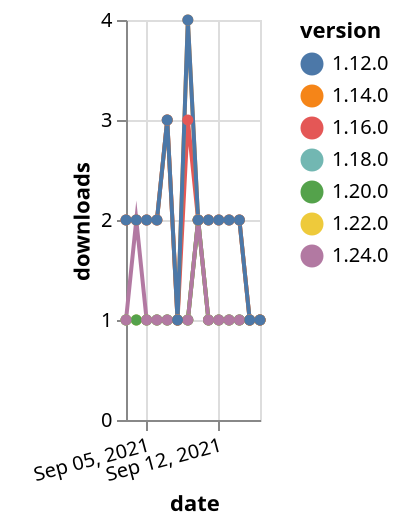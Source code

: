 {"$schema": "https://vega.github.io/schema/vega-lite/v5.json", "description": "A simple bar chart with embedded data.", "data": {"values": [{"date": "2021-09-03", "total": 230, "delta": 1, "version": "1.18.0"}, {"date": "2021-09-04", "total": 231, "delta": 1, "version": "1.18.0"}, {"date": "2021-09-05", "total": 232, "delta": 1, "version": "1.18.0"}, {"date": "2021-09-06", "total": 233, "delta": 1, "version": "1.18.0"}, {"date": "2021-09-07", "total": 234, "delta": 1, "version": "1.18.0"}, {"date": "2021-09-08", "total": 235, "delta": 1, "version": "1.18.0"}, {"date": "2021-09-09", "total": 236, "delta": 1, "version": "1.18.0"}, {"date": "2021-09-10", "total": 238, "delta": 2, "version": "1.18.0"}, {"date": "2021-09-11", "total": 239, "delta": 1, "version": "1.18.0"}, {"date": "2021-09-12", "total": 240, "delta": 1, "version": "1.18.0"}, {"date": "2021-09-13", "total": 241, "delta": 1, "version": "1.18.0"}, {"date": "2021-09-14", "total": 242, "delta": 1, "version": "1.18.0"}, {"date": "2021-09-15", "total": 243, "delta": 1, "version": "1.18.0"}, {"date": "2021-09-16", "total": 244, "delta": 1, "version": "1.18.0"}, {"date": "2021-09-03", "total": 177, "delta": 1, "version": "1.22.0"}, {"date": "2021-09-04", "total": 178, "delta": 1, "version": "1.22.0"}, {"date": "2021-09-05", "total": 179, "delta": 1, "version": "1.22.0"}, {"date": "2021-09-06", "total": 180, "delta": 1, "version": "1.22.0"}, {"date": "2021-09-07", "total": 181, "delta": 1, "version": "1.22.0"}, {"date": "2021-09-08", "total": 182, "delta": 1, "version": "1.22.0"}, {"date": "2021-09-09", "total": 183, "delta": 1, "version": "1.22.0"}, {"date": "2021-09-10", "total": 185, "delta": 2, "version": "1.22.0"}, {"date": "2021-09-11", "total": 186, "delta": 1, "version": "1.22.0"}, {"date": "2021-09-12", "total": 187, "delta": 1, "version": "1.22.0"}, {"date": "2021-09-13", "total": 188, "delta": 1, "version": "1.22.0"}, {"date": "2021-09-14", "total": 189, "delta": 1, "version": "1.22.0"}, {"date": "2021-09-15", "total": 190, "delta": 1, "version": "1.22.0"}, {"date": "2021-09-16", "total": 191, "delta": 1, "version": "1.22.0"}, {"date": "2021-09-03", "total": 189, "delta": 1, "version": "1.20.0"}, {"date": "2021-09-04", "total": 190, "delta": 1, "version": "1.20.0"}, {"date": "2021-09-05", "total": 191, "delta": 1, "version": "1.20.0"}, {"date": "2021-09-06", "total": 192, "delta": 1, "version": "1.20.0"}, {"date": "2021-09-07", "total": 193, "delta": 1, "version": "1.20.0"}, {"date": "2021-09-08", "total": 194, "delta": 1, "version": "1.20.0"}, {"date": "2021-09-09", "total": 195, "delta": 1, "version": "1.20.0"}, {"date": "2021-09-10", "total": 197, "delta": 2, "version": "1.20.0"}, {"date": "2021-09-11", "total": 198, "delta": 1, "version": "1.20.0"}, {"date": "2021-09-12", "total": 199, "delta": 1, "version": "1.20.0"}, {"date": "2021-09-13", "total": 200, "delta": 1, "version": "1.20.0"}, {"date": "2021-09-14", "total": 201, "delta": 1, "version": "1.20.0"}, {"date": "2021-09-15", "total": 202, "delta": 1, "version": "1.20.0"}, {"date": "2021-09-16", "total": 203, "delta": 1, "version": "1.20.0"}, {"date": "2021-09-03", "total": 2239, "delta": 2, "version": "1.16.0"}, {"date": "2021-09-04", "total": 2241, "delta": 2, "version": "1.16.0"}, {"date": "2021-09-05", "total": 2243, "delta": 2, "version": "1.16.0"}, {"date": "2021-09-06", "total": 2245, "delta": 2, "version": "1.16.0"}, {"date": "2021-09-07", "total": 2248, "delta": 3, "version": "1.16.0"}, {"date": "2021-09-08", "total": 2249, "delta": 1, "version": "1.16.0"}, {"date": "2021-09-09", "total": 2252, "delta": 3, "version": "1.16.0"}, {"date": "2021-09-10", "total": 2254, "delta": 2, "version": "1.16.0"}, {"date": "2021-09-11", "total": 2256, "delta": 2, "version": "1.16.0"}, {"date": "2021-09-12", "total": 2258, "delta": 2, "version": "1.16.0"}, {"date": "2021-09-13", "total": 2260, "delta": 2, "version": "1.16.0"}, {"date": "2021-09-14", "total": 2262, "delta": 2, "version": "1.16.0"}, {"date": "2021-09-15", "total": 2263, "delta": 1, "version": "1.16.0"}, {"date": "2021-09-16", "total": 2264, "delta": 1, "version": "1.16.0"}, {"date": "2021-09-03", "total": 162, "delta": 1, "version": "1.24.0"}, {"date": "2021-09-04", "total": 164, "delta": 2, "version": "1.24.0"}, {"date": "2021-09-05", "total": 165, "delta": 1, "version": "1.24.0"}, {"date": "2021-09-06", "total": 166, "delta": 1, "version": "1.24.0"}, {"date": "2021-09-07", "total": 167, "delta": 1, "version": "1.24.0"}, {"date": "2021-09-08", "total": 168, "delta": 1, "version": "1.24.0"}, {"date": "2021-09-09", "total": 169, "delta": 1, "version": "1.24.0"}, {"date": "2021-09-10", "total": 171, "delta": 2, "version": "1.24.0"}, {"date": "2021-09-11", "total": 172, "delta": 1, "version": "1.24.0"}, {"date": "2021-09-12", "total": 173, "delta": 1, "version": "1.24.0"}, {"date": "2021-09-13", "total": 174, "delta": 1, "version": "1.24.0"}, {"date": "2021-09-14", "total": 175, "delta": 1, "version": "1.24.0"}, {"date": "2021-09-15", "total": 176, "delta": 1, "version": "1.24.0"}, {"date": "2021-09-16", "total": 177, "delta": 1, "version": "1.24.0"}, {"date": "2021-09-03", "total": 2550, "delta": 2, "version": "1.14.0"}, {"date": "2021-09-04", "total": 2552, "delta": 2, "version": "1.14.0"}, {"date": "2021-09-05", "total": 2554, "delta": 2, "version": "1.14.0"}, {"date": "2021-09-06", "total": 2556, "delta": 2, "version": "1.14.0"}, {"date": "2021-09-07", "total": 2559, "delta": 3, "version": "1.14.0"}, {"date": "2021-09-08", "total": 2560, "delta": 1, "version": "1.14.0"}, {"date": "2021-09-09", "total": 2564, "delta": 4, "version": "1.14.0"}, {"date": "2021-09-10", "total": 2566, "delta": 2, "version": "1.14.0"}, {"date": "2021-09-11", "total": 2568, "delta": 2, "version": "1.14.0"}, {"date": "2021-09-12", "total": 2570, "delta": 2, "version": "1.14.0"}, {"date": "2021-09-13", "total": 2572, "delta": 2, "version": "1.14.0"}, {"date": "2021-09-14", "total": 2574, "delta": 2, "version": "1.14.0"}, {"date": "2021-09-15", "total": 2575, "delta": 1, "version": "1.14.0"}, {"date": "2021-09-16", "total": 2576, "delta": 1, "version": "1.14.0"}, {"date": "2021-09-03", "total": 2547, "delta": 2, "version": "1.12.0"}, {"date": "2021-09-04", "total": 2549, "delta": 2, "version": "1.12.0"}, {"date": "2021-09-05", "total": 2551, "delta": 2, "version": "1.12.0"}, {"date": "2021-09-06", "total": 2553, "delta": 2, "version": "1.12.0"}, {"date": "2021-09-07", "total": 2556, "delta": 3, "version": "1.12.0"}, {"date": "2021-09-08", "total": 2557, "delta": 1, "version": "1.12.0"}, {"date": "2021-09-09", "total": 2561, "delta": 4, "version": "1.12.0"}, {"date": "2021-09-10", "total": 2563, "delta": 2, "version": "1.12.0"}, {"date": "2021-09-11", "total": 2565, "delta": 2, "version": "1.12.0"}, {"date": "2021-09-12", "total": 2567, "delta": 2, "version": "1.12.0"}, {"date": "2021-09-13", "total": 2569, "delta": 2, "version": "1.12.0"}, {"date": "2021-09-14", "total": 2571, "delta": 2, "version": "1.12.0"}, {"date": "2021-09-15", "total": 2572, "delta": 1, "version": "1.12.0"}, {"date": "2021-09-16", "total": 2573, "delta": 1, "version": "1.12.0"}]}, "width": "container", "mark": {"type": "line", "point": {"filled": true}}, "encoding": {"x": {"field": "date", "type": "temporal", "timeUnit": "yearmonthdate", "title": "date", "axis": {"labelAngle": -15}}, "y": {"field": "delta", "type": "quantitative", "title": "downloads"}, "color": {"field": "version", "type": "nominal"}, "tooltip": {"field": "delta"}}}